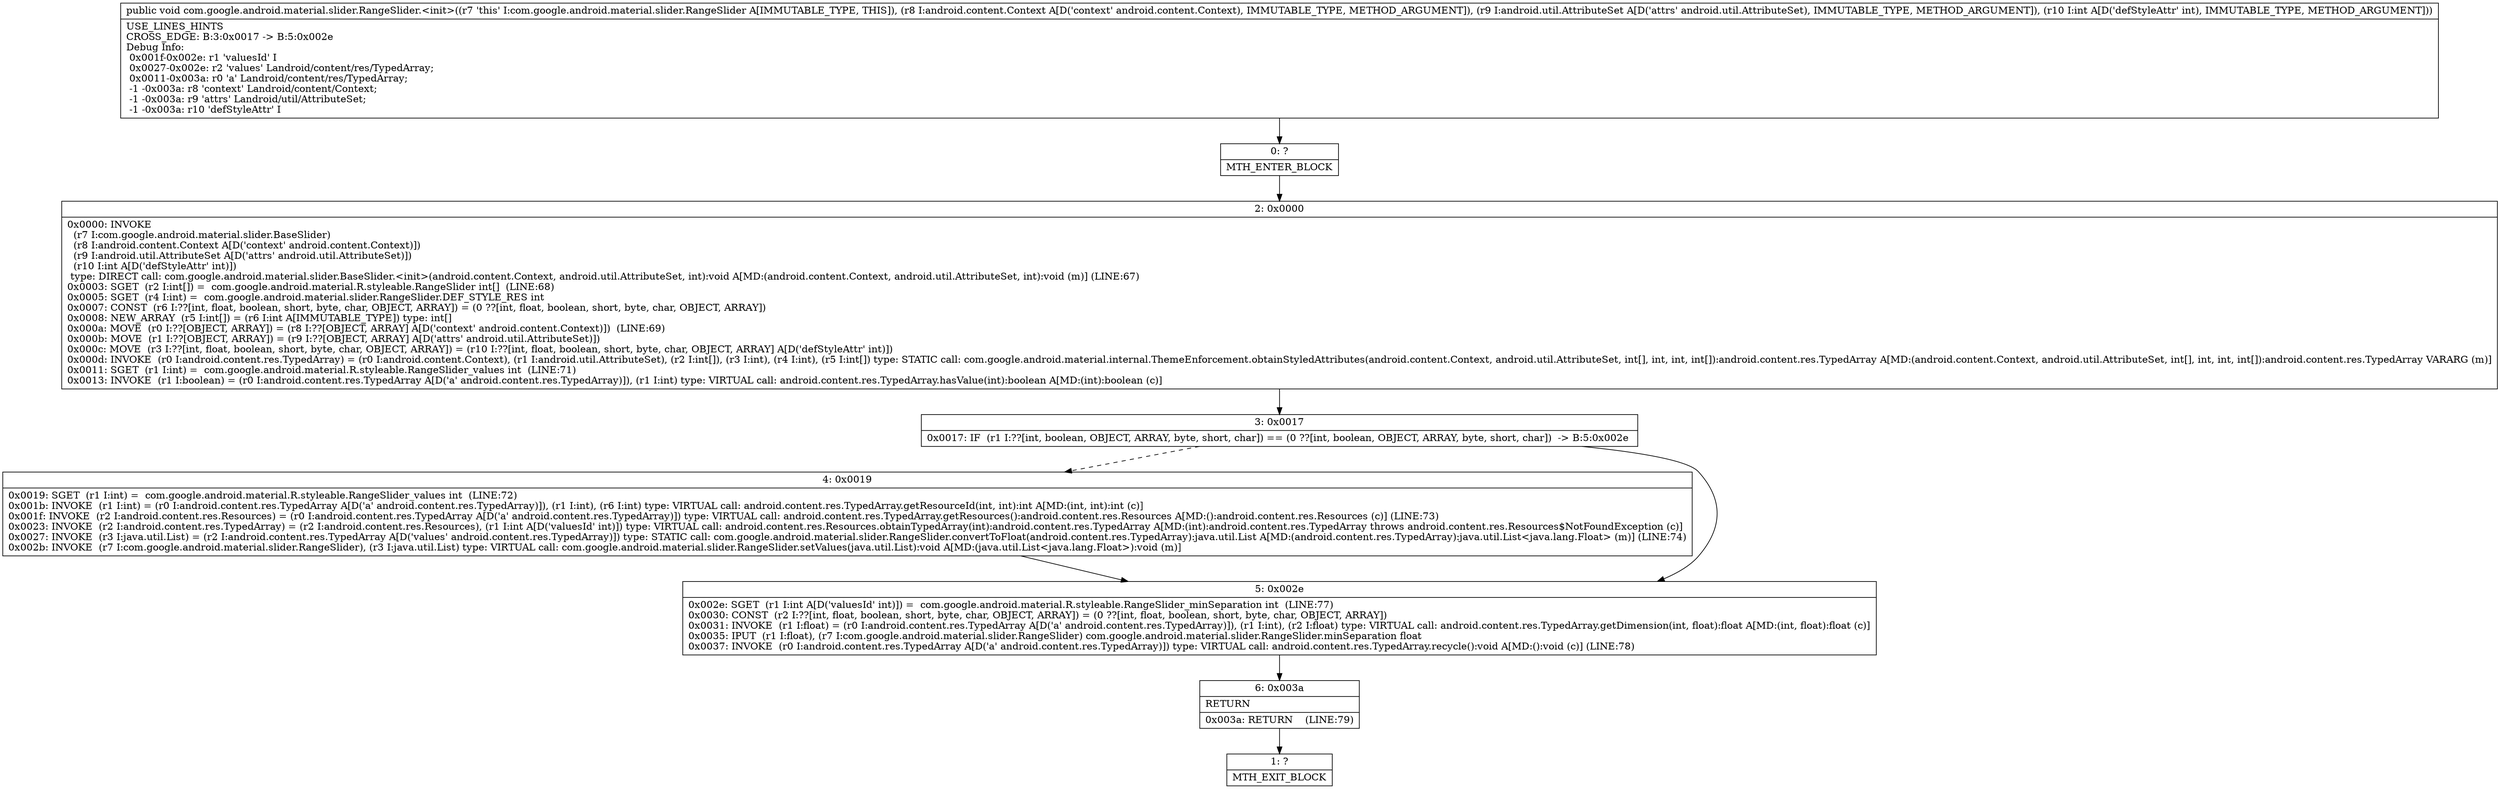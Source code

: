digraph "CFG forcom.google.android.material.slider.RangeSlider.\<init\>(Landroid\/content\/Context;Landroid\/util\/AttributeSet;I)V" {
Node_0 [shape=record,label="{0\:\ ?|MTH_ENTER_BLOCK\l}"];
Node_2 [shape=record,label="{2\:\ 0x0000|0x0000: INVOKE  \l  (r7 I:com.google.android.material.slider.BaseSlider)\l  (r8 I:android.content.Context A[D('context' android.content.Context)])\l  (r9 I:android.util.AttributeSet A[D('attrs' android.util.AttributeSet)])\l  (r10 I:int A[D('defStyleAttr' int)])\l type: DIRECT call: com.google.android.material.slider.BaseSlider.\<init\>(android.content.Context, android.util.AttributeSet, int):void A[MD:(android.content.Context, android.util.AttributeSet, int):void (m)] (LINE:67)\l0x0003: SGET  (r2 I:int[]) =  com.google.android.material.R.styleable.RangeSlider int[]  (LINE:68)\l0x0005: SGET  (r4 I:int) =  com.google.android.material.slider.RangeSlider.DEF_STYLE_RES int \l0x0007: CONST  (r6 I:??[int, float, boolean, short, byte, char, OBJECT, ARRAY]) = (0 ??[int, float, boolean, short, byte, char, OBJECT, ARRAY]) \l0x0008: NEW_ARRAY  (r5 I:int[]) = (r6 I:int A[IMMUTABLE_TYPE]) type: int[] \l0x000a: MOVE  (r0 I:??[OBJECT, ARRAY]) = (r8 I:??[OBJECT, ARRAY] A[D('context' android.content.Context)])  (LINE:69)\l0x000b: MOVE  (r1 I:??[OBJECT, ARRAY]) = (r9 I:??[OBJECT, ARRAY] A[D('attrs' android.util.AttributeSet)]) \l0x000c: MOVE  (r3 I:??[int, float, boolean, short, byte, char, OBJECT, ARRAY]) = (r10 I:??[int, float, boolean, short, byte, char, OBJECT, ARRAY] A[D('defStyleAttr' int)]) \l0x000d: INVOKE  (r0 I:android.content.res.TypedArray) = (r0 I:android.content.Context), (r1 I:android.util.AttributeSet), (r2 I:int[]), (r3 I:int), (r4 I:int), (r5 I:int[]) type: STATIC call: com.google.android.material.internal.ThemeEnforcement.obtainStyledAttributes(android.content.Context, android.util.AttributeSet, int[], int, int, int[]):android.content.res.TypedArray A[MD:(android.content.Context, android.util.AttributeSet, int[], int, int, int[]):android.content.res.TypedArray VARARG (m)]\l0x0011: SGET  (r1 I:int) =  com.google.android.material.R.styleable.RangeSlider_values int  (LINE:71)\l0x0013: INVOKE  (r1 I:boolean) = (r0 I:android.content.res.TypedArray A[D('a' android.content.res.TypedArray)]), (r1 I:int) type: VIRTUAL call: android.content.res.TypedArray.hasValue(int):boolean A[MD:(int):boolean (c)]\l}"];
Node_3 [shape=record,label="{3\:\ 0x0017|0x0017: IF  (r1 I:??[int, boolean, OBJECT, ARRAY, byte, short, char]) == (0 ??[int, boolean, OBJECT, ARRAY, byte, short, char])  \-\> B:5:0x002e \l}"];
Node_4 [shape=record,label="{4\:\ 0x0019|0x0019: SGET  (r1 I:int) =  com.google.android.material.R.styleable.RangeSlider_values int  (LINE:72)\l0x001b: INVOKE  (r1 I:int) = (r0 I:android.content.res.TypedArray A[D('a' android.content.res.TypedArray)]), (r1 I:int), (r6 I:int) type: VIRTUAL call: android.content.res.TypedArray.getResourceId(int, int):int A[MD:(int, int):int (c)]\l0x001f: INVOKE  (r2 I:android.content.res.Resources) = (r0 I:android.content.res.TypedArray A[D('a' android.content.res.TypedArray)]) type: VIRTUAL call: android.content.res.TypedArray.getResources():android.content.res.Resources A[MD:():android.content.res.Resources (c)] (LINE:73)\l0x0023: INVOKE  (r2 I:android.content.res.TypedArray) = (r2 I:android.content.res.Resources), (r1 I:int A[D('valuesId' int)]) type: VIRTUAL call: android.content.res.Resources.obtainTypedArray(int):android.content.res.TypedArray A[MD:(int):android.content.res.TypedArray throws android.content.res.Resources$NotFoundException (c)]\l0x0027: INVOKE  (r3 I:java.util.List) = (r2 I:android.content.res.TypedArray A[D('values' android.content.res.TypedArray)]) type: STATIC call: com.google.android.material.slider.RangeSlider.convertToFloat(android.content.res.TypedArray):java.util.List A[MD:(android.content.res.TypedArray):java.util.List\<java.lang.Float\> (m)] (LINE:74)\l0x002b: INVOKE  (r7 I:com.google.android.material.slider.RangeSlider), (r3 I:java.util.List) type: VIRTUAL call: com.google.android.material.slider.RangeSlider.setValues(java.util.List):void A[MD:(java.util.List\<java.lang.Float\>):void (m)]\l}"];
Node_5 [shape=record,label="{5\:\ 0x002e|0x002e: SGET  (r1 I:int A[D('valuesId' int)]) =  com.google.android.material.R.styleable.RangeSlider_minSeparation int  (LINE:77)\l0x0030: CONST  (r2 I:??[int, float, boolean, short, byte, char, OBJECT, ARRAY]) = (0 ??[int, float, boolean, short, byte, char, OBJECT, ARRAY]) \l0x0031: INVOKE  (r1 I:float) = (r0 I:android.content.res.TypedArray A[D('a' android.content.res.TypedArray)]), (r1 I:int), (r2 I:float) type: VIRTUAL call: android.content.res.TypedArray.getDimension(int, float):float A[MD:(int, float):float (c)]\l0x0035: IPUT  (r1 I:float), (r7 I:com.google.android.material.slider.RangeSlider) com.google.android.material.slider.RangeSlider.minSeparation float \l0x0037: INVOKE  (r0 I:android.content.res.TypedArray A[D('a' android.content.res.TypedArray)]) type: VIRTUAL call: android.content.res.TypedArray.recycle():void A[MD:():void (c)] (LINE:78)\l}"];
Node_6 [shape=record,label="{6\:\ 0x003a|RETURN\l|0x003a: RETURN    (LINE:79)\l}"];
Node_1 [shape=record,label="{1\:\ ?|MTH_EXIT_BLOCK\l}"];
MethodNode[shape=record,label="{public void com.google.android.material.slider.RangeSlider.\<init\>((r7 'this' I:com.google.android.material.slider.RangeSlider A[IMMUTABLE_TYPE, THIS]), (r8 I:android.content.Context A[D('context' android.content.Context), IMMUTABLE_TYPE, METHOD_ARGUMENT]), (r9 I:android.util.AttributeSet A[D('attrs' android.util.AttributeSet), IMMUTABLE_TYPE, METHOD_ARGUMENT]), (r10 I:int A[D('defStyleAttr' int), IMMUTABLE_TYPE, METHOD_ARGUMENT]))  | USE_LINES_HINTS\lCROSS_EDGE: B:3:0x0017 \-\> B:5:0x002e\lDebug Info:\l  0x001f\-0x002e: r1 'valuesId' I\l  0x0027\-0x002e: r2 'values' Landroid\/content\/res\/TypedArray;\l  0x0011\-0x003a: r0 'a' Landroid\/content\/res\/TypedArray;\l  \-1 \-0x003a: r8 'context' Landroid\/content\/Context;\l  \-1 \-0x003a: r9 'attrs' Landroid\/util\/AttributeSet;\l  \-1 \-0x003a: r10 'defStyleAttr' I\l}"];
MethodNode -> Node_0;Node_0 -> Node_2;
Node_2 -> Node_3;
Node_3 -> Node_4[style=dashed];
Node_3 -> Node_5;
Node_4 -> Node_5;
Node_5 -> Node_6;
Node_6 -> Node_1;
}


